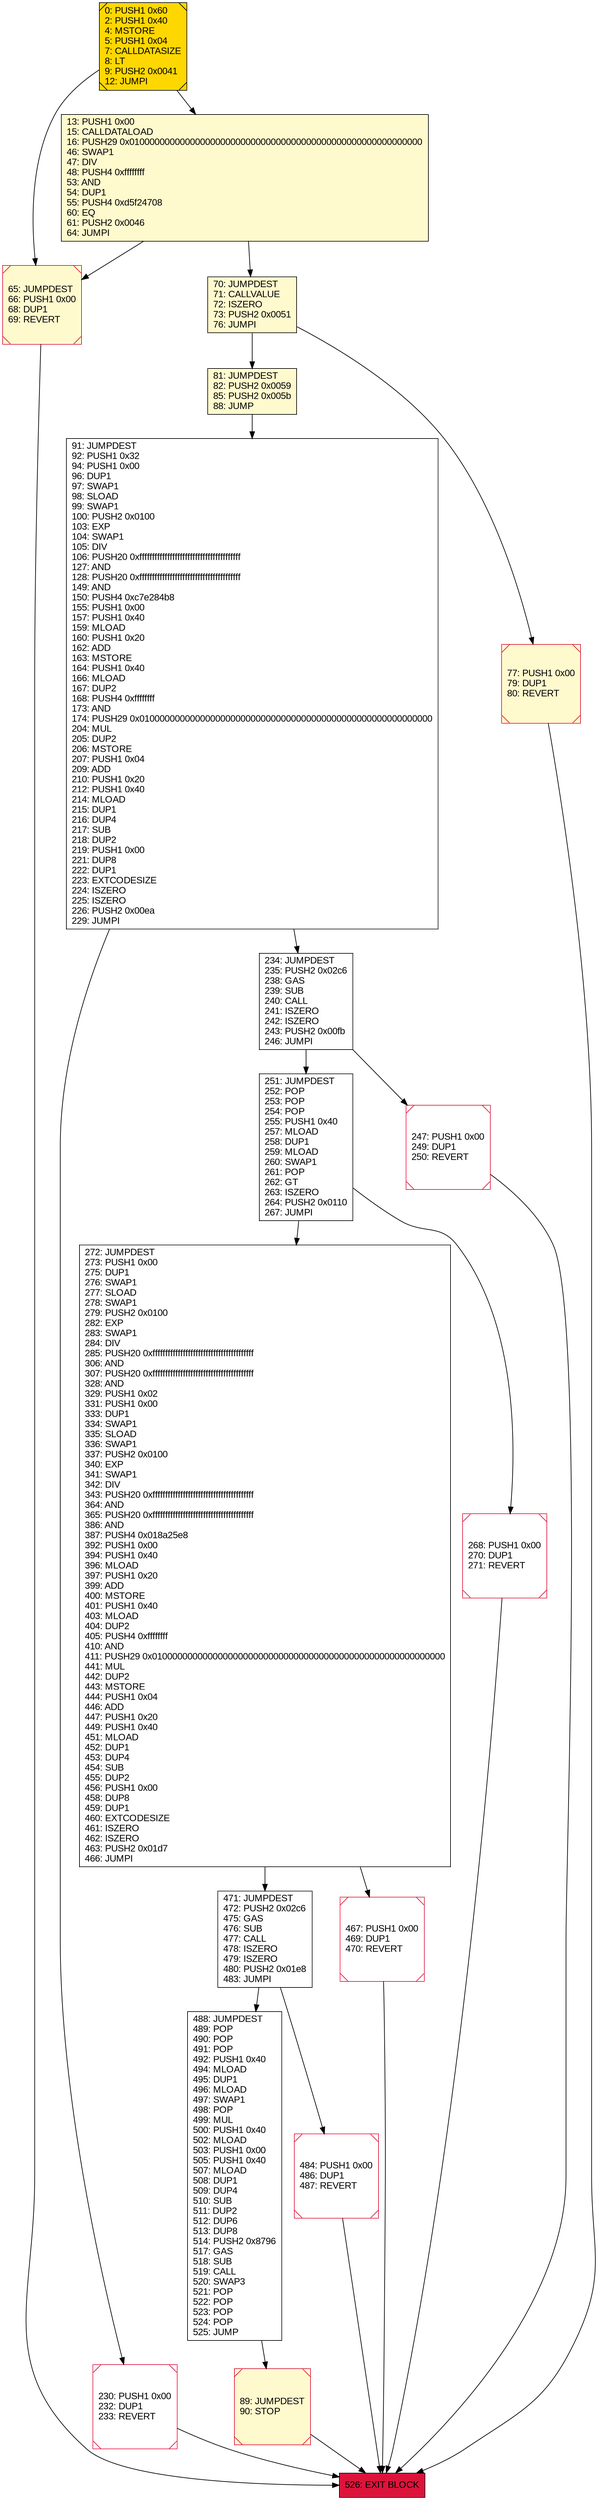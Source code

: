 digraph G {
bgcolor=transparent rankdir=UD;
node [shape=box style=filled color=black fillcolor=white fontname=arial fontcolor=black];
272 [label="272: JUMPDEST\l273: PUSH1 0x00\l275: DUP1\l276: SWAP1\l277: SLOAD\l278: SWAP1\l279: PUSH2 0x0100\l282: EXP\l283: SWAP1\l284: DIV\l285: PUSH20 0xffffffffffffffffffffffffffffffffffffffff\l306: AND\l307: PUSH20 0xffffffffffffffffffffffffffffffffffffffff\l328: AND\l329: PUSH1 0x02\l331: PUSH1 0x00\l333: DUP1\l334: SWAP1\l335: SLOAD\l336: SWAP1\l337: PUSH2 0x0100\l340: EXP\l341: SWAP1\l342: DIV\l343: PUSH20 0xffffffffffffffffffffffffffffffffffffffff\l364: AND\l365: PUSH20 0xffffffffffffffffffffffffffffffffffffffff\l386: AND\l387: PUSH4 0x018a25e8\l392: PUSH1 0x00\l394: PUSH1 0x40\l396: MLOAD\l397: PUSH1 0x20\l399: ADD\l400: MSTORE\l401: PUSH1 0x40\l403: MLOAD\l404: DUP2\l405: PUSH4 0xffffffff\l410: AND\l411: PUSH29 0x0100000000000000000000000000000000000000000000000000000000\l441: MUL\l442: DUP2\l443: MSTORE\l444: PUSH1 0x04\l446: ADD\l447: PUSH1 0x20\l449: PUSH1 0x40\l451: MLOAD\l452: DUP1\l453: DUP4\l454: SUB\l455: DUP2\l456: PUSH1 0x00\l458: DUP8\l459: DUP1\l460: EXTCODESIZE\l461: ISZERO\l462: ISZERO\l463: PUSH2 0x01d7\l466: JUMPI\l" ];
488 [label="488: JUMPDEST\l489: POP\l490: POP\l491: POP\l492: PUSH1 0x40\l494: MLOAD\l495: DUP1\l496: MLOAD\l497: SWAP1\l498: POP\l499: MUL\l500: PUSH1 0x40\l502: MLOAD\l503: PUSH1 0x00\l505: PUSH1 0x40\l507: MLOAD\l508: DUP1\l509: DUP4\l510: SUB\l511: DUP2\l512: DUP6\l513: DUP8\l514: PUSH2 0x8796\l517: GAS\l518: SUB\l519: CALL\l520: SWAP3\l521: POP\l522: POP\l523: POP\l524: POP\l525: JUMP\l" ];
81 [label="81: JUMPDEST\l82: PUSH2 0x0059\l85: PUSH2 0x005b\l88: JUMP\l" fillcolor=lemonchiffon ];
65 [label="65: JUMPDEST\l66: PUSH1 0x00\l68: DUP1\l69: REVERT\l" fillcolor=lemonchiffon shape=Msquare color=crimson ];
251 [label="251: JUMPDEST\l252: POP\l253: POP\l254: POP\l255: PUSH1 0x40\l257: MLOAD\l258: DUP1\l259: MLOAD\l260: SWAP1\l261: POP\l262: GT\l263: ISZERO\l264: PUSH2 0x0110\l267: JUMPI\l" ];
484 [label="484: PUSH1 0x00\l486: DUP1\l487: REVERT\l" shape=Msquare color=crimson ];
230 [label="230: PUSH1 0x00\l232: DUP1\l233: REVERT\l" shape=Msquare color=crimson ];
234 [label="234: JUMPDEST\l235: PUSH2 0x02c6\l238: GAS\l239: SUB\l240: CALL\l241: ISZERO\l242: ISZERO\l243: PUSH2 0x00fb\l246: JUMPI\l" ];
77 [label="77: PUSH1 0x00\l79: DUP1\l80: REVERT\l" fillcolor=lemonchiffon shape=Msquare color=crimson ];
89 [label="89: JUMPDEST\l90: STOP\l" fillcolor=lemonchiffon shape=Msquare color=crimson ];
268 [label="268: PUSH1 0x00\l270: DUP1\l271: REVERT\l" shape=Msquare color=crimson ];
526 [label="526: EXIT BLOCK\l" fillcolor=crimson ];
471 [label="471: JUMPDEST\l472: PUSH2 0x02c6\l475: GAS\l476: SUB\l477: CALL\l478: ISZERO\l479: ISZERO\l480: PUSH2 0x01e8\l483: JUMPI\l" ];
13 [label="13: PUSH1 0x00\l15: CALLDATALOAD\l16: PUSH29 0x0100000000000000000000000000000000000000000000000000000000\l46: SWAP1\l47: DIV\l48: PUSH4 0xffffffff\l53: AND\l54: DUP1\l55: PUSH4 0xd5f24708\l60: EQ\l61: PUSH2 0x0046\l64: JUMPI\l" fillcolor=lemonchiffon ];
467 [label="467: PUSH1 0x00\l469: DUP1\l470: REVERT\l" shape=Msquare color=crimson ];
0 [label="0: PUSH1 0x60\l2: PUSH1 0x40\l4: MSTORE\l5: PUSH1 0x04\l7: CALLDATASIZE\l8: LT\l9: PUSH2 0x0041\l12: JUMPI\l" fillcolor=lemonchiffon shape=Msquare fillcolor=gold ];
70 [label="70: JUMPDEST\l71: CALLVALUE\l72: ISZERO\l73: PUSH2 0x0051\l76: JUMPI\l" fillcolor=lemonchiffon ];
247 [label="247: PUSH1 0x00\l249: DUP1\l250: REVERT\l" shape=Msquare color=crimson ];
91 [label="91: JUMPDEST\l92: PUSH1 0x32\l94: PUSH1 0x00\l96: DUP1\l97: SWAP1\l98: SLOAD\l99: SWAP1\l100: PUSH2 0x0100\l103: EXP\l104: SWAP1\l105: DIV\l106: PUSH20 0xffffffffffffffffffffffffffffffffffffffff\l127: AND\l128: PUSH20 0xffffffffffffffffffffffffffffffffffffffff\l149: AND\l150: PUSH4 0xc7e284b8\l155: PUSH1 0x00\l157: PUSH1 0x40\l159: MLOAD\l160: PUSH1 0x20\l162: ADD\l163: MSTORE\l164: PUSH1 0x40\l166: MLOAD\l167: DUP2\l168: PUSH4 0xffffffff\l173: AND\l174: PUSH29 0x0100000000000000000000000000000000000000000000000000000000\l204: MUL\l205: DUP2\l206: MSTORE\l207: PUSH1 0x04\l209: ADD\l210: PUSH1 0x20\l212: PUSH1 0x40\l214: MLOAD\l215: DUP1\l216: DUP4\l217: SUB\l218: DUP2\l219: PUSH1 0x00\l221: DUP8\l222: DUP1\l223: EXTCODESIZE\l224: ISZERO\l225: ISZERO\l226: PUSH2 0x00ea\l229: JUMPI\l" ];
89 -> 526;
251 -> 272;
230 -> 526;
251 -> 268;
65 -> 526;
484 -> 526;
234 -> 251;
272 -> 471;
471 -> 488;
0 -> 65;
272 -> 467;
247 -> 526;
91 -> 230;
77 -> 526;
268 -> 526;
0 -> 13;
13 -> 70;
471 -> 484;
488 -> 89;
91 -> 234;
13 -> 65;
70 -> 81;
81 -> 91;
70 -> 77;
467 -> 526;
234 -> 247;
}